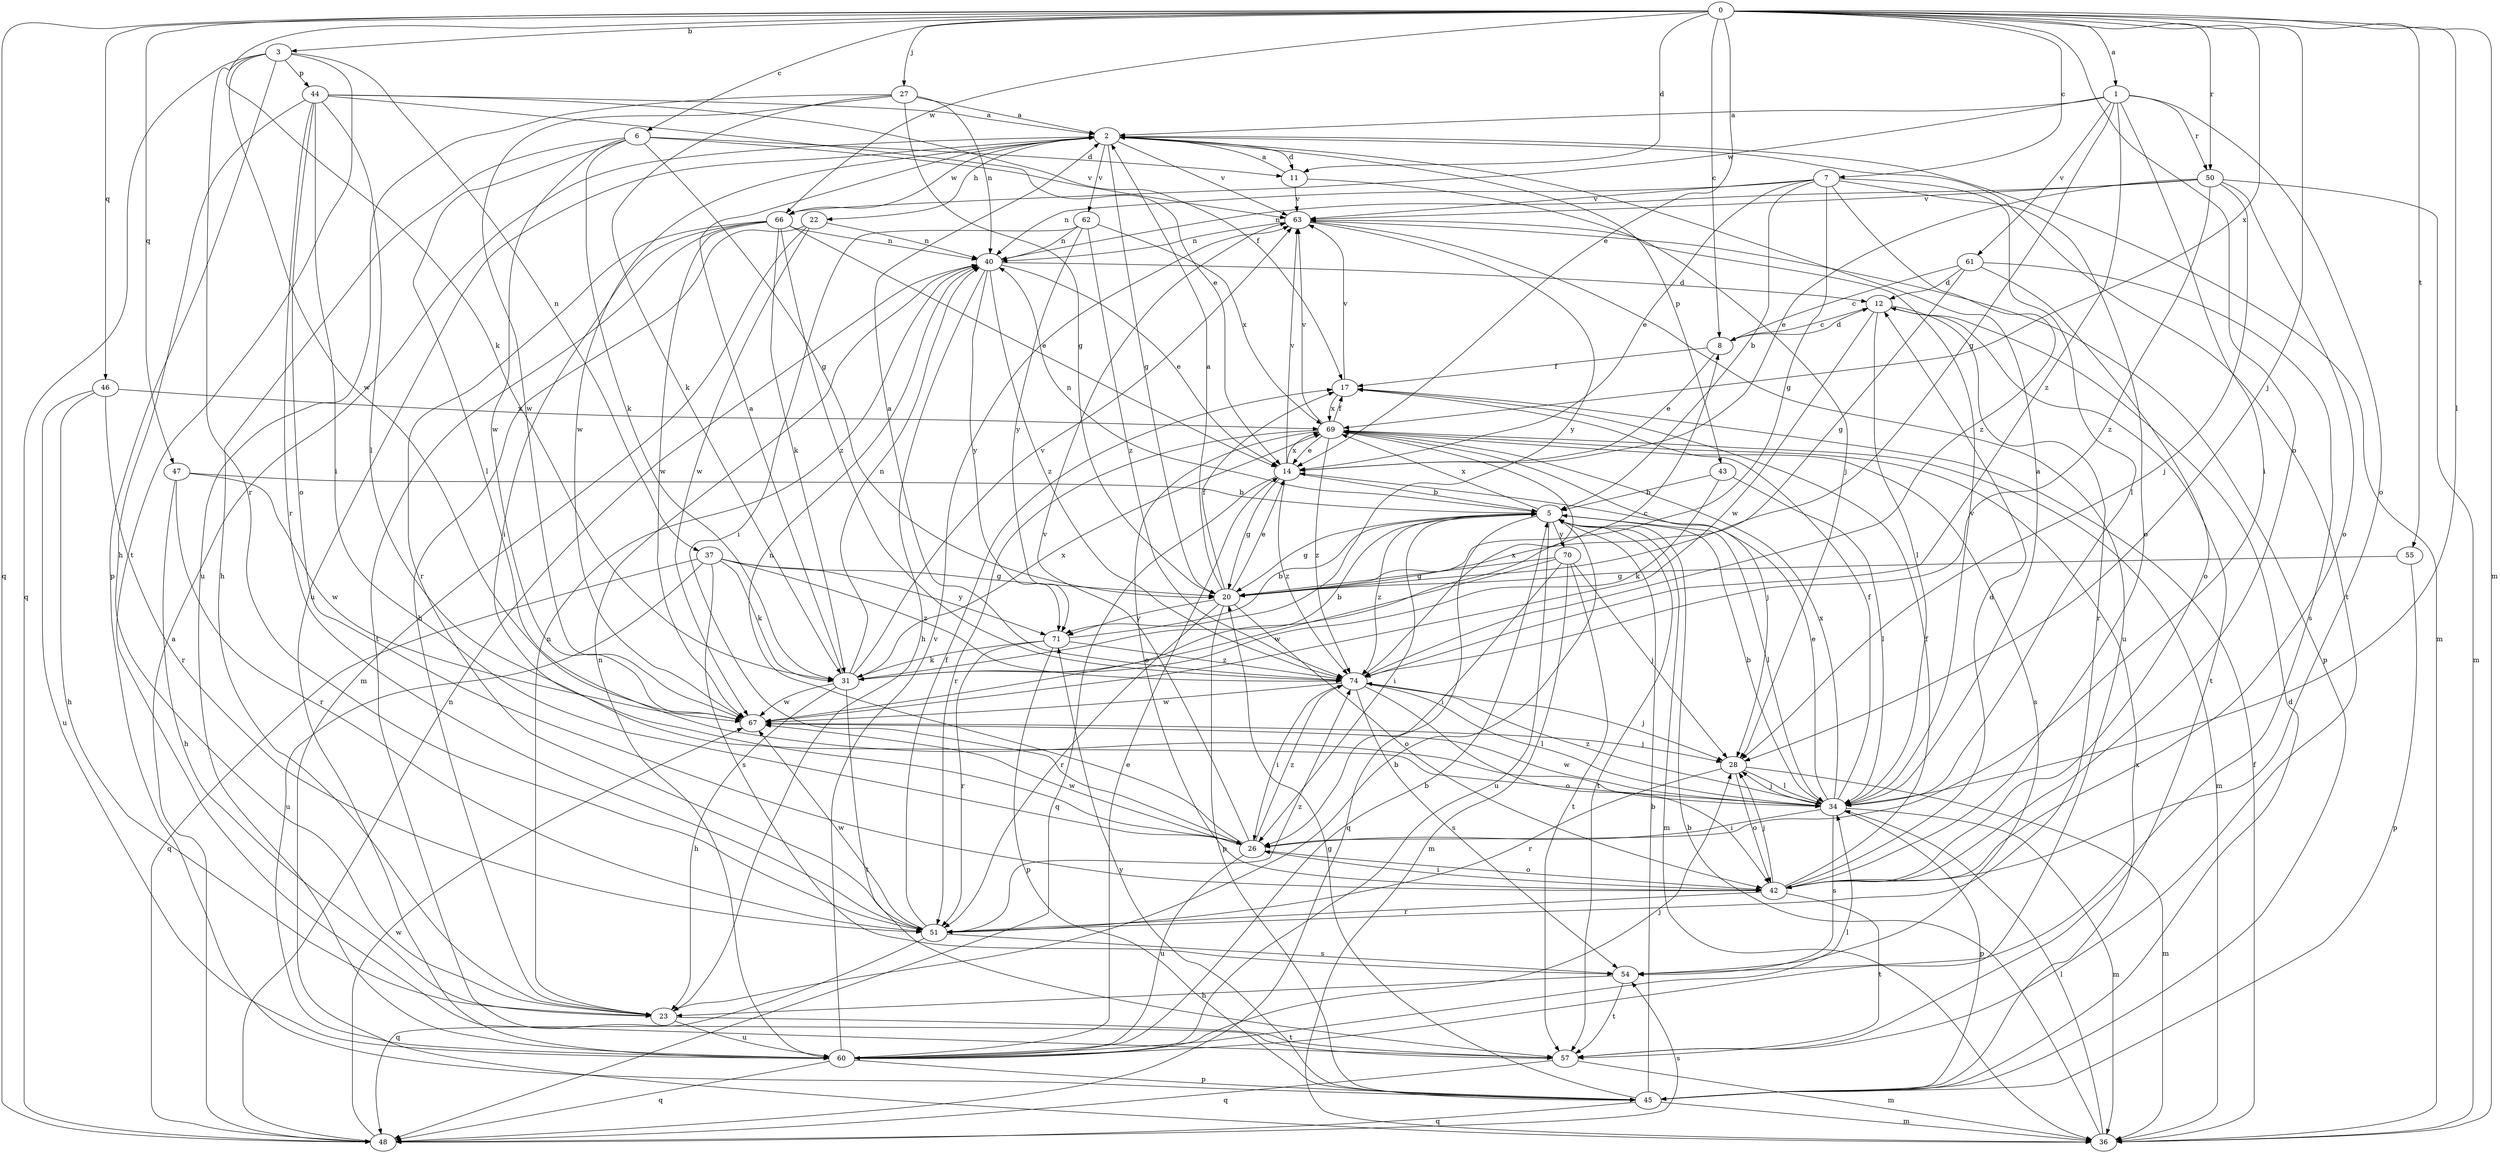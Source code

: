 strict digraph  {
0;
1;
2;
3;
5;
6;
7;
8;
11;
12;
14;
17;
20;
22;
23;
26;
27;
28;
31;
34;
36;
37;
40;
42;
43;
44;
45;
46;
47;
48;
50;
51;
54;
55;
57;
60;
61;
62;
63;
66;
67;
69;
70;
71;
74;
0 -> 1  [label=a];
0 -> 3  [label=b];
0 -> 6  [label=c];
0 -> 7  [label=c];
0 -> 8  [label=c];
0 -> 11  [label=d];
0 -> 14  [label=e];
0 -> 27  [label=j];
0 -> 28  [label=j];
0 -> 31  [label=k];
0 -> 34  [label=l];
0 -> 36  [label=m];
0 -> 42  [label=o];
0 -> 46  [label=q];
0 -> 47  [label=q];
0 -> 48  [label=q];
0 -> 50  [label=r];
0 -> 55  [label=t];
0 -> 66  [label=w];
0 -> 69  [label=x];
1 -> 2  [label=a];
1 -> 20  [label=g];
1 -> 26  [label=i];
1 -> 42  [label=o];
1 -> 50  [label=r];
1 -> 61  [label=v];
1 -> 66  [label=w];
1 -> 74  [label=z];
2 -> 11  [label=d];
2 -> 20  [label=g];
2 -> 22  [label=h];
2 -> 36  [label=m];
2 -> 43  [label=p];
2 -> 57  [label=t];
2 -> 60  [label=u];
2 -> 62  [label=v];
2 -> 63  [label=v];
2 -> 66  [label=w];
2 -> 67  [label=w];
3 -> 37  [label=n];
3 -> 44  [label=p];
3 -> 45  [label=p];
3 -> 48  [label=q];
3 -> 51  [label=r];
3 -> 57  [label=t];
3 -> 67  [label=w];
5 -> 20  [label=g];
5 -> 26  [label=i];
5 -> 34  [label=l];
5 -> 36  [label=m];
5 -> 40  [label=n];
5 -> 48  [label=q];
5 -> 57  [label=t];
5 -> 60  [label=u];
5 -> 69  [label=x];
5 -> 70  [label=y];
5 -> 74  [label=z];
6 -> 11  [label=d];
6 -> 20  [label=g];
6 -> 23  [label=h];
6 -> 31  [label=k];
6 -> 34  [label=l];
6 -> 63  [label=v];
6 -> 67  [label=w];
7 -> 5  [label=b];
7 -> 14  [label=e];
7 -> 20  [label=g];
7 -> 34  [label=l];
7 -> 40  [label=n];
7 -> 42  [label=o];
7 -> 63  [label=v];
7 -> 74  [label=z];
8 -> 12  [label=d];
8 -> 14  [label=e];
8 -> 17  [label=f];
11 -> 2  [label=a];
11 -> 28  [label=j];
11 -> 63  [label=v];
12 -> 8  [label=c];
12 -> 34  [label=l];
12 -> 51  [label=r];
12 -> 57  [label=t];
12 -> 67  [label=w];
14 -> 5  [label=b];
14 -> 20  [label=g];
14 -> 48  [label=q];
14 -> 63  [label=v];
14 -> 69  [label=x];
14 -> 74  [label=z];
17 -> 63  [label=v];
17 -> 69  [label=x];
20 -> 2  [label=a];
20 -> 14  [label=e];
20 -> 17  [label=f];
20 -> 42  [label=o];
20 -> 45  [label=p];
20 -> 51  [label=r];
20 -> 71  [label=y];
22 -> 23  [label=h];
22 -> 36  [label=m];
22 -> 40  [label=n];
22 -> 67  [label=w];
23 -> 5  [label=b];
23 -> 40  [label=n];
23 -> 57  [label=t];
23 -> 60  [label=u];
26 -> 40  [label=n];
26 -> 42  [label=o];
26 -> 60  [label=u];
26 -> 63  [label=v];
26 -> 67  [label=w];
26 -> 74  [label=z];
27 -> 2  [label=a];
27 -> 20  [label=g];
27 -> 31  [label=k];
27 -> 40  [label=n];
27 -> 60  [label=u];
27 -> 67  [label=w];
28 -> 34  [label=l];
28 -> 36  [label=m];
28 -> 42  [label=o];
28 -> 51  [label=r];
31 -> 2  [label=a];
31 -> 5  [label=b];
31 -> 8  [label=c];
31 -> 23  [label=h];
31 -> 40  [label=n];
31 -> 57  [label=t];
31 -> 63  [label=v];
31 -> 67  [label=w];
31 -> 69  [label=x];
34 -> 2  [label=a];
34 -> 5  [label=b];
34 -> 14  [label=e];
34 -> 17  [label=f];
34 -> 26  [label=i];
34 -> 28  [label=j];
34 -> 36  [label=m];
34 -> 45  [label=p];
34 -> 54  [label=s];
34 -> 63  [label=v];
34 -> 67  [label=w];
34 -> 69  [label=x];
34 -> 74  [label=z];
36 -> 5  [label=b];
36 -> 17  [label=f];
36 -> 34  [label=l];
37 -> 20  [label=g];
37 -> 31  [label=k];
37 -> 48  [label=q];
37 -> 54  [label=s];
37 -> 60  [label=u];
37 -> 71  [label=y];
37 -> 74  [label=z];
40 -> 12  [label=d];
40 -> 14  [label=e];
40 -> 23  [label=h];
40 -> 71  [label=y];
40 -> 74  [label=z];
42 -> 12  [label=d];
42 -> 17  [label=f];
42 -> 26  [label=i];
42 -> 28  [label=j];
42 -> 51  [label=r];
42 -> 57  [label=t];
43 -> 5  [label=b];
43 -> 31  [label=k];
43 -> 34  [label=l];
44 -> 2  [label=a];
44 -> 14  [label=e];
44 -> 17  [label=f];
44 -> 23  [label=h];
44 -> 26  [label=i];
44 -> 34  [label=l];
44 -> 42  [label=o];
44 -> 51  [label=r];
45 -> 5  [label=b];
45 -> 12  [label=d];
45 -> 20  [label=g];
45 -> 36  [label=m];
45 -> 48  [label=q];
45 -> 69  [label=x];
45 -> 71  [label=y];
46 -> 23  [label=h];
46 -> 51  [label=r];
46 -> 60  [label=u];
46 -> 69  [label=x];
47 -> 5  [label=b];
47 -> 23  [label=h];
47 -> 51  [label=r];
47 -> 67  [label=w];
48 -> 2  [label=a];
48 -> 40  [label=n];
48 -> 54  [label=s];
48 -> 67  [label=w];
50 -> 14  [label=e];
50 -> 28  [label=j];
50 -> 36  [label=m];
50 -> 40  [label=n];
50 -> 42  [label=o];
50 -> 63  [label=v];
50 -> 74  [label=z];
51 -> 17  [label=f];
51 -> 48  [label=q];
51 -> 54  [label=s];
51 -> 67  [label=w];
51 -> 74  [label=z];
54 -> 23  [label=h];
54 -> 57  [label=t];
55 -> 20  [label=g];
55 -> 45  [label=p];
57 -> 36  [label=m];
57 -> 48  [label=q];
60 -> 5  [label=b];
60 -> 14  [label=e];
60 -> 28  [label=j];
60 -> 34  [label=l];
60 -> 40  [label=n];
60 -> 45  [label=p];
60 -> 48  [label=q];
60 -> 63  [label=v];
61 -> 8  [label=c];
61 -> 12  [label=d];
61 -> 20  [label=g];
61 -> 42  [label=o];
61 -> 54  [label=s];
62 -> 26  [label=i];
62 -> 40  [label=n];
62 -> 69  [label=x];
62 -> 71  [label=y];
62 -> 74  [label=z];
63 -> 40  [label=n];
63 -> 45  [label=p];
63 -> 60  [label=u];
63 -> 71  [label=y];
66 -> 14  [label=e];
66 -> 26  [label=i];
66 -> 31  [label=k];
66 -> 40  [label=n];
66 -> 51  [label=r];
66 -> 57  [label=t];
66 -> 67  [label=w];
66 -> 74  [label=z];
67 -> 28  [label=j];
69 -> 14  [label=e];
69 -> 17  [label=f];
69 -> 28  [label=j];
69 -> 36  [label=m];
69 -> 42  [label=o];
69 -> 51  [label=r];
69 -> 54  [label=s];
69 -> 63  [label=v];
69 -> 74  [label=z];
70 -> 20  [label=g];
70 -> 26  [label=i];
70 -> 28  [label=j];
70 -> 36  [label=m];
70 -> 57  [label=t];
70 -> 67  [label=w];
71 -> 5  [label=b];
71 -> 31  [label=k];
71 -> 45  [label=p];
71 -> 51  [label=r];
71 -> 74  [label=z];
74 -> 2  [label=a];
74 -> 26  [label=i];
74 -> 28  [label=j];
74 -> 34  [label=l];
74 -> 42  [label=o];
74 -> 54  [label=s];
74 -> 67  [label=w];
74 -> 69  [label=x];
}
